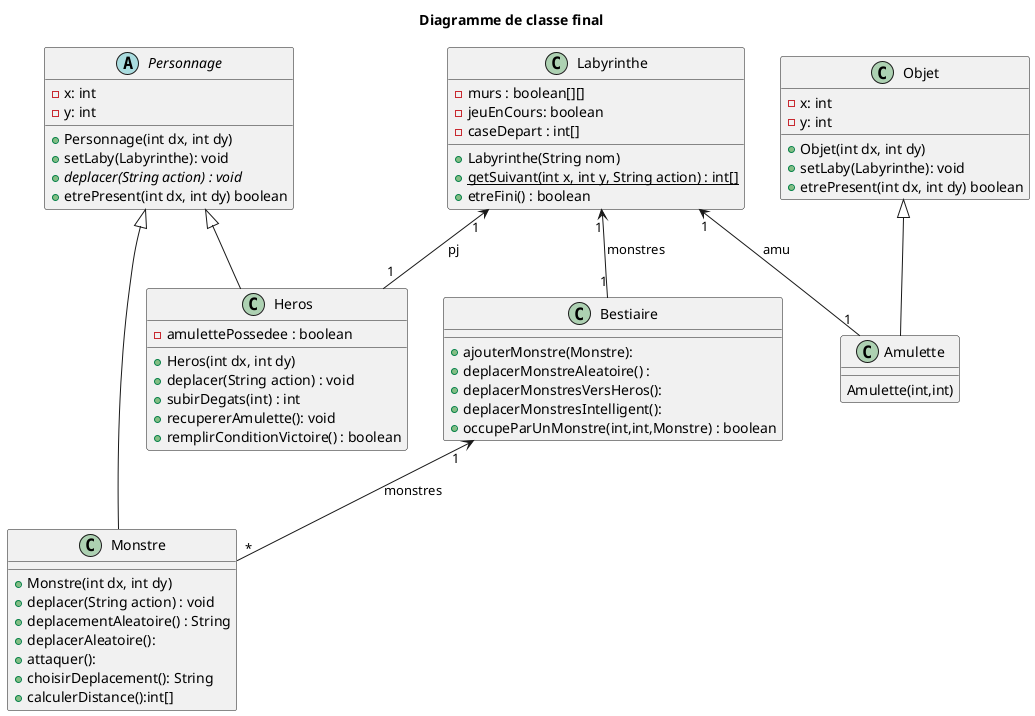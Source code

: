 @startuml

title Diagramme de classe final
    /'interface Jeu {
            +update(double secondes, Clavier clavier) : void
            +init() : void
            +etreFini() : boolean
    }

    interface DessinJeu{
    +dessinerJeu(Jeu jeu, Canvas canvas) :
    }'/

    /'class Main {
        +{static} main(String[] args) : void
    }'/

    /'class MainLaby {
        +{static} main(String[] args) : void
    }'/

    /'class LabyJeu {
        '-laby : Labyrinthe
        -perso : Personnage
        -monstre : Personnage
        -LabyJeu():
        -LabyJeu(String):
        +update(double secondes, Clavier clavier) : void
        +init() : void
        +etreFini() : boolean
    }

    class LabyDessin {
        +dessinerJeu(Jeu jeu, Canvas canvas) : void
    }'/

    class Labyrinthe {
        /'
        +{static} MUR : char = 'X'
        +{static} PJ : char = 'P'
        +{static} M : char = 'M'
        +{static} VIDE : char = '.'
        +{static} HAUT : String = "Haut"
        +{static} BAS : String = "Bas"
        +{static} GAUCHE : String = "Gauche"
        +{static} DROITE : String = "Droite"
        '/
        -murs : boolean[][]
        -jeuEnCours: boolean
        -caseDepart : int[]
        +Labyrinthe(String nom)
        +{static} getSuivant(int x, int y, String action) : int[]
        +etreFini() : boolean
    }

        abstract class Personnage {
            -x: int
            -y: int
            +Personnage(int dx, int dy)
            +setLaby(Labyrinthe): void
            +{abstract} deplacer(String action) : void
            +etrePresent(int dx, int dy) boolean
        }


    class Heros {
        -amulettePossedee : boolean
        +Heros(int dx, int dy)
        +deplacer(String action) : void
        +subirDegats(int) : int
        +recupererAmulette(): void
        +remplirConditionVictoire() : boolean
    }

    class Monstre {
        +Monstre(int dx, int dy)
        +deplacer(String action) : void
        +deplacementAleatoire() : String
        +deplacerAleatoire():
        +attaquer():
        +choisirDeplacement(): String
        +calculerDistance():int[]
    }

    class Bestiaire{
        +ajouterMonstre(Monstre):
        +deplacerMonstreAleatoire() :
        +deplacerMonstresVersHeros():
        +deplacerMonstresIntelligent():
        +occupeParUnMonstre(int,int,Monstre) : boolean
    }


    class Objet{
        -x: int
        -y: int
        +Objet(int dx, int dy)
        +setLaby(Labyrinthe): void
        +etrePresent(int dx, int dy) boolean
    }

    class Amulette{
        Amulette(int,int)
    }



package "moteurJeu" {
    interface Jeu {
        +update(double secondes, Clavier clavier) : void
        +etreFini() : boolean
    }

    interface DessinJeu {
        +dessinerJeu(Jeu jeu, Canvas canvas) : void
    }

    class Clavier {
        +bas : boolean
        +haut : boolean
        +gauche : boolean
        +droite : boolean
    }

    class MoteurJeu {
        +{static} setTaille(int width, int height) : void
        +{static} setFPS(int fps) : void
        +{static} launch(Jeu jeu, DessinJeu dessin) : void
    }
}

remove moteurJeu


/'Jeu <|.. LabyJeu
DessinJeu <|.. LabyDessin'/

Personnage <|-- Heros
Personnage <|-- Monstre

Labyrinthe "1" <-- "1" Heros : pj
Labyrinthe "1" <-- "1" Bestiaire : monstres

Bestiaire "1" <-- "*" Monstre : monstres

Objet <|-- Amulette
Labyrinthe "1" <-- "1" Amulette : amu
@enduml